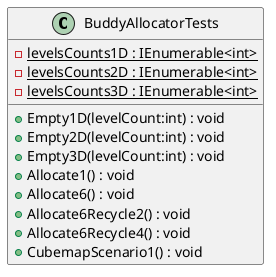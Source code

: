 @startuml
class BuddyAllocatorTests {
    {static} - levelsCounts1D : IEnumerable<int>
    + Empty1D(levelCount:int) : void
    {static} - levelsCounts2D : IEnumerable<int>
    + Empty2D(levelCount:int) : void
    {static} - levelsCounts3D : IEnumerable<int>
    + Empty3D(levelCount:int) : void
    + Allocate1() : void
    + Allocate6() : void
    + Allocate6Recycle2() : void
    + Allocate6Recycle4() : void
    + CubemapScenario1() : void
}
@enduml
